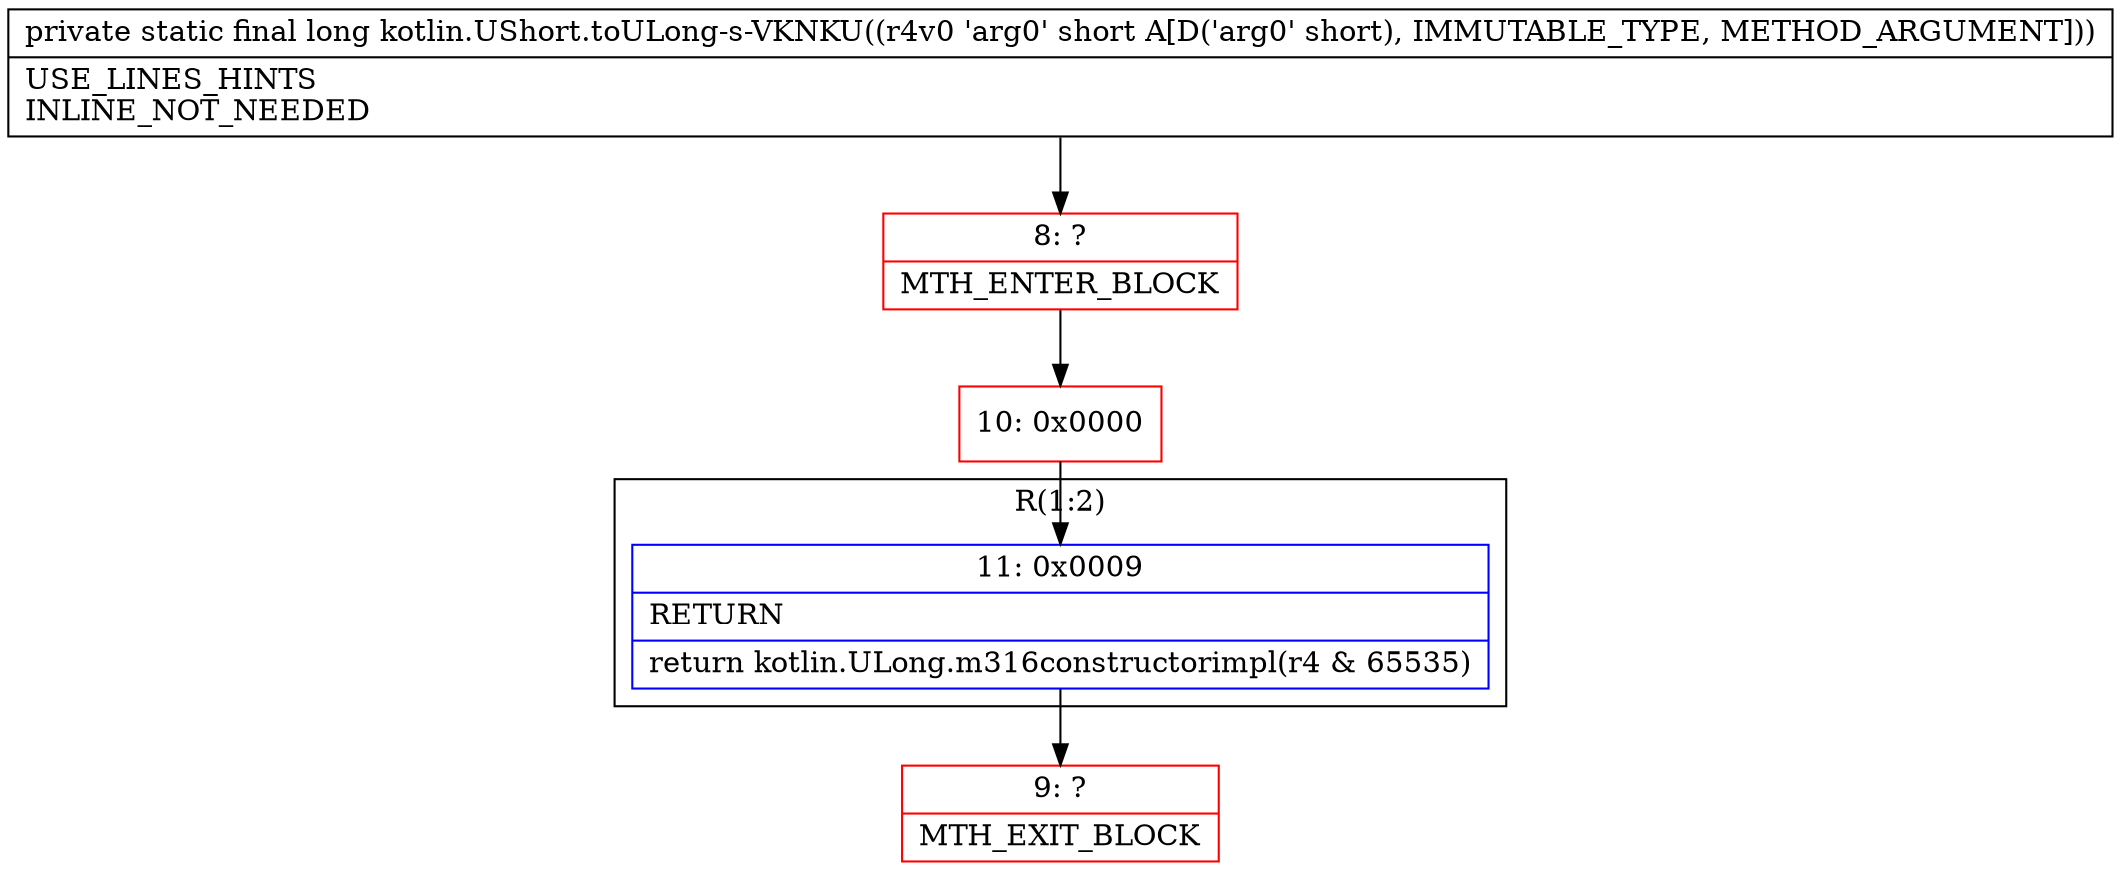 digraph "CFG forkotlin.UShort.toULong\-s\-VKNKU(S)J" {
subgraph cluster_Region_1582975567 {
label = "R(1:2)";
node [shape=record,color=blue];
Node_11 [shape=record,label="{11\:\ 0x0009|RETURN\l|return kotlin.ULong.m316constructorimpl(r4 & 65535)\l}"];
}
Node_8 [shape=record,color=red,label="{8\:\ ?|MTH_ENTER_BLOCK\l}"];
Node_10 [shape=record,color=red,label="{10\:\ 0x0000}"];
Node_9 [shape=record,color=red,label="{9\:\ ?|MTH_EXIT_BLOCK\l}"];
MethodNode[shape=record,label="{private static final long kotlin.UShort.toULong\-s\-VKNKU((r4v0 'arg0' short A[D('arg0' short), IMMUTABLE_TYPE, METHOD_ARGUMENT]))  | USE_LINES_HINTS\lINLINE_NOT_NEEDED\l}"];
MethodNode -> Node_8;Node_11 -> Node_9;
Node_8 -> Node_10;
Node_10 -> Node_11;
}

